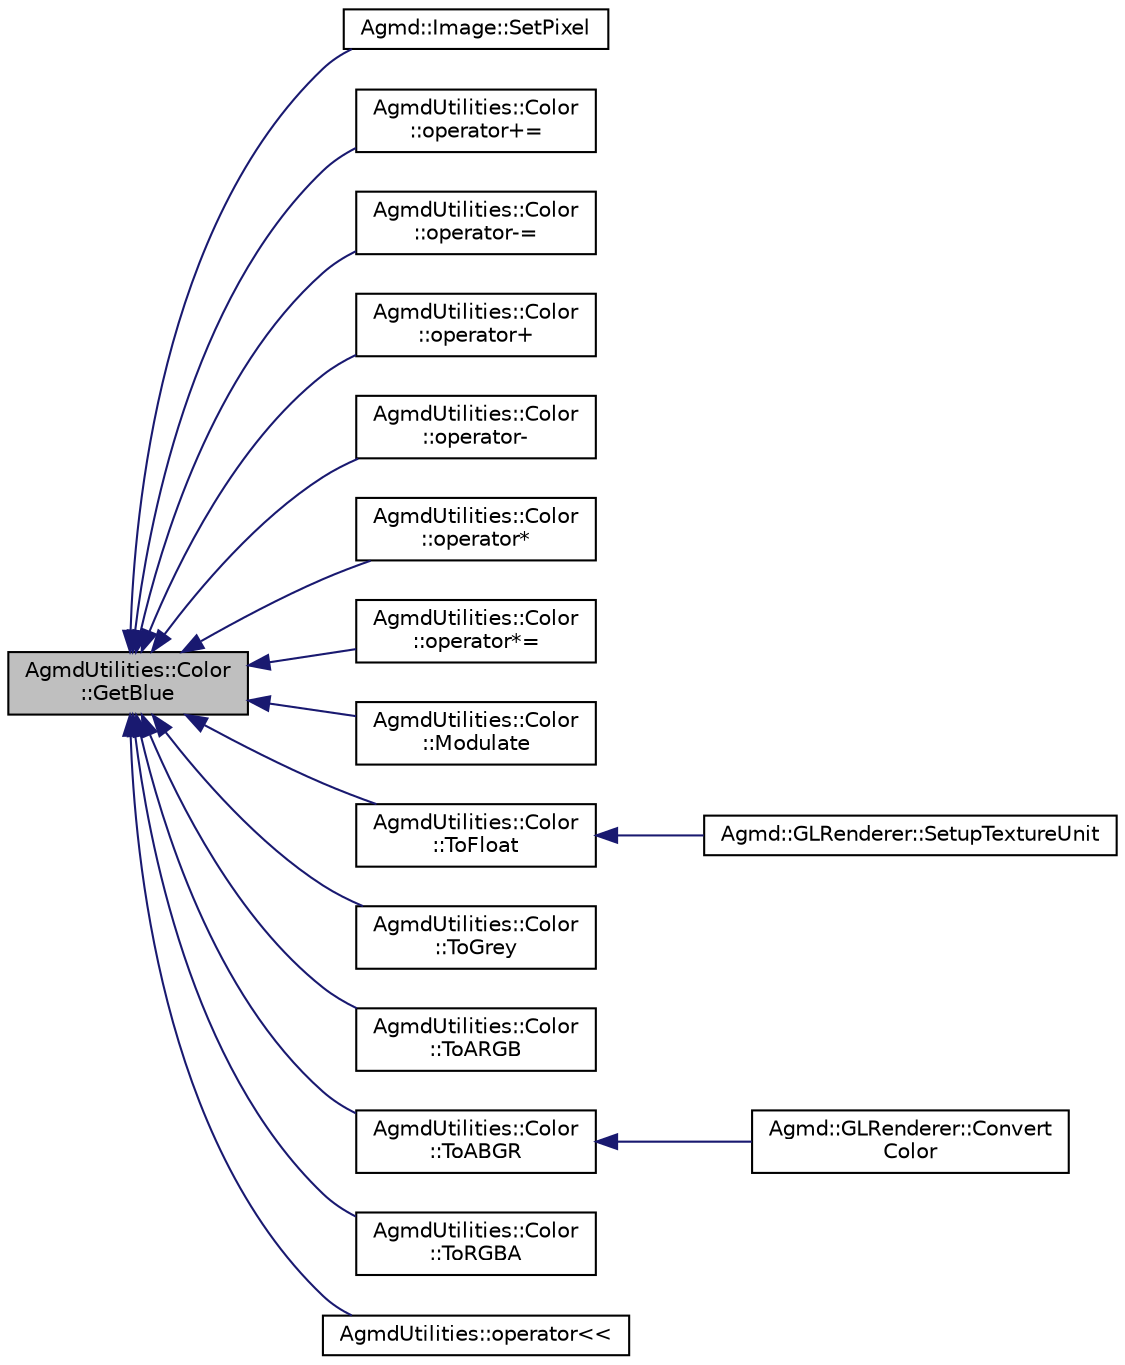 digraph "AgmdUtilities::Color::GetBlue"
{
  edge [fontname="Helvetica",fontsize="10",labelfontname="Helvetica",labelfontsize="10"];
  node [fontname="Helvetica",fontsize="10",shape=record];
  rankdir="LR";
  Node1 [label="AgmdUtilities::Color\l::GetBlue",height=0.2,width=0.4,color="black", fillcolor="grey75", style="filled" fontcolor="black"];
  Node1 -> Node2 [dir="back",color="midnightblue",fontsize="10",style="solid",fontname="Helvetica"];
  Node2 [label="Agmd::Image::SetPixel",height=0.2,width=0.4,color="black", fillcolor="white", style="filled",URL="$class_agmd_1_1_image.html#aa95bc311bc841881fde3acf24effaadf"];
  Node1 -> Node3 [dir="back",color="midnightblue",fontsize="10",style="solid",fontname="Helvetica"];
  Node3 [label="AgmdUtilities::Color\l::operator+=",height=0.2,width=0.4,color="black", fillcolor="white", style="filled",URL="$class_agmd_utilities_1_1_color.html#a4b59dcc4c0063f43162564351fb10e41"];
  Node1 -> Node4 [dir="back",color="midnightblue",fontsize="10",style="solid",fontname="Helvetica"];
  Node4 [label="AgmdUtilities::Color\l::operator-=",height=0.2,width=0.4,color="black", fillcolor="white", style="filled",URL="$class_agmd_utilities_1_1_color.html#a4425e3bc6526d30a56edfcb3d3f679cf"];
  Node1 -> Node5 [dir="back",color="midnightblue",fontsize="10",style="solid",fontname="Helvetica"];
  Node5 [label="AgmdUtilities::Color\l::operator+",height=0.2,width=0.4,color="black", fillcolor="white", style="filled",URL="$class_agmd_utilities_1_1_color.html#a821125e127371847e9c490d31fa1426a"];
  Node1 -> Node6 [dir="back",color="midnightblue",fontsize="10",style="solid",fontname="Helvetica"];
  Node6 [label="AgmdUtilities::Color\l::operator-",height=0.2,width=0.4,color="black", fillcolor="white", style="filled",URL="$class_agmd_utilities_1_1_color.html#a62621e41929e429a5309a0949813114b"];
  Node1 -> Node7 [dir="back",color="midnightblue",fontsize="10",style="solid",fontname="Helvetica"];
  Node7 [label="AgmdUtilities::Color\l::operator*",height=0.2,width=0.4,color="black", fillcolor="white", style="filled",URL="$class_agmd_utilities_1_1_color.html#a757119695bc8701cac95d35cb41bd9cb"];
  Node1 -> Node8 [dir="back",color="midnightblue",fontsize="10",style="solid",fontname="Helvetica"];
  Node8 [label="AgmdUtilities::Color\l::operator*=",height=0.2,width=0.4,color="black", fillcolor="white", style="filled",URL="$class_agmd_utilities_1_1_color.html#ae119c2510c25383bcf5afc25624b4ced"];
  Node1 -> Node9 [dir="back",color="midnightblue",fontsize="10",style="solid",fontname="Helvetica"];
  Node9 [label="AgmdUtilities::Color\l::Modulate",height=0.2,width=0.4,color="black", fillcolor="white", style="filled",URL="$class_agmd_utilities_1_1_color.html#a4bc4ec5cc78d5700c20f31a87297b2fb"];
  Node1 -> Node10 [dir="back",color="midnightblue",fontsize="10",style="solid",fontname="Helvetica"];
  Node10 [label="AgmdUtilities::Color\l::ToFloat",height=0.2,width=0.4,color="black", fillcolor="white", style="filled",URL="$class_agmd_utilities_1_1_color.html#a1883c09568d27ee49a120c4e0dd44666"];
  Node10 -> Node11 [dir="back",color="midnightblue",fontsize="10",style="solid",fontname="Helvetica"];
  Node11 [label="Agmd::GLRenderer::SetupTextureUnit",height=0.2,width=0.4,color="black", fillcolor="white", style="filled",URL="$class_agmd_1_1_g_l_renderer.html#a97953a345f71561d0174521a8e96645f"];
  Node1 -> Node12 [dir="back",color="midnightblue",fontsize="10",style="solid",fontname="Helvetica"];
  Node12 [label="AgmdUtilities::Color\l::ToGrey",height=0.2,width=0.4,color="black", fillcolor="white", style="filled",URL="$class_agmd_utilities_1_1_color.html#ad4c36f8e1638c8c46e1320e275bffbb3"];
  Node1 -> Node13 [dir="back",color="midnightblue",fontsize="10",style="solid",fontname="Helvetica"];
  Node13 [label="AgmdUtilities::Color\l::ToARGB",height=0.2,width=0.4,color="black", fillcolor="white", style="filled",URL="$class_agmd_utilities_1_1_color.html#a8372269920bc53a72fec557448fd5a16"];
  Node1 -> Node14 [dir="back",color="midnightblue",fontsize="10",style="solid",fontname="Helvetica"];
  Node14 [label="AgmdUtilities::Color\l::ToABGR",height=0.2,width=0.4,color="black", fillcolor="white", style="filled",URL="$class_agmd_utilities_1_1_color.html#af6d663a5c81dfc3d48d5d697e74bb8e9"];
  Node14 -> Node15 [dir="back",color="midnightblue",fontsize="10",style="solid",fontname="Helvetica"];
  Node15 [label="Agmd::GLRenderer::Convert\lColor",height=0.2,width=0.4,color="black", fillcolor="white", style="filled",URL="$class_agmd_1_1_g_l_renderer.html#a905780a9b84e3578dbec3bdaac13493b"];
  Node1 -> Node16 [dir="back",color="midnightblue",fontsize="10",style="solid",fontname="Helvetica"];
  Node16 [label="AgmdUtilities::Color\l::ToRGBA",height=0.2,width=0.4,color="black", fillcolor="white", style="filled",URL="$class_agmd_utilities_1_1_color.html#ace46ed783c6f9818d82e9eb7573e957b"];
  Node1 -> Node17 [dir="back",color="midnightblue",fontsize="10",style="solid",fontname="Helvetica"];
  Node17 [label="AgmdUtilities::operator\<\<",height=0.2,width=0.4,color="black", fillcolor="white", style="filled",URL="$namespace_agmd_utilities.html#a09ec693f0cbaeff9277481ac0bc3a5ea"];
}
